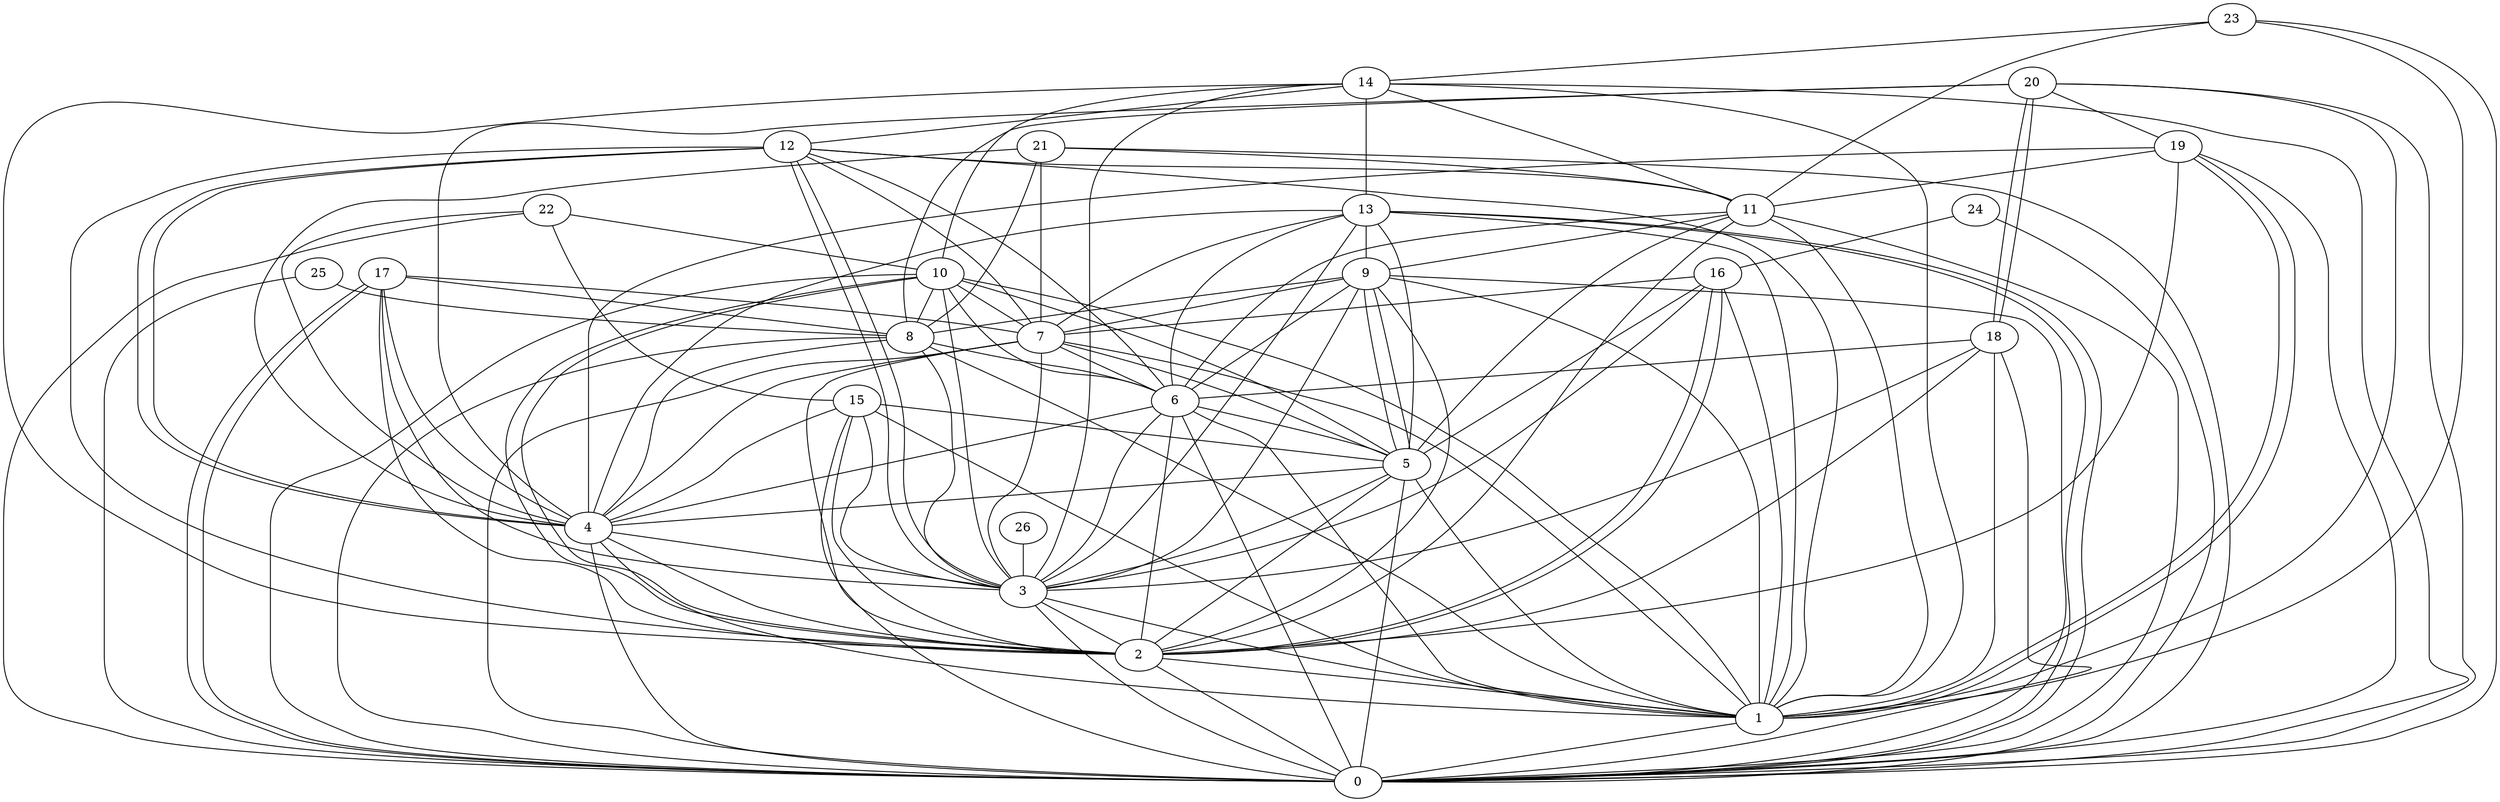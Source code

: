 graph G {
0;
1;
2;
3;
4;
5;
6;
7;
8;
9;
10;
11;
12;
13;
14;
15;
16;
17;
18;
19;
20;
21;
22;
23;
24;
25;
26;
26--3 ;
25--8 ;
25--0 ;
24--16 ;
24--0 ;
23--1 ;
23--14 ;
23--11 ;
23--0 ;
22--0 ;
22--4 ;
22--15 ;
22--10 ;
21--8 ;
21--4 ;
21--11 ;
21--0 ;
21--7 ;
20--4 ;
20--18 ;
20--18 ;
20--8 ;
20--19 ;
20--1 ;
20--0 ;
19--1 ;
19--1 ;
19--11 ;
19--4 ;
19--0 ;
19--2 ;
18--1 ;
18--3 ;
18--6 ;
18--2 ;
18--0 ;
17--0 ;
17--8 ;
17--0 ;
17--4 ;
17--7 ;
17--3 ;
17--2 ;
16--2 ;
16--2 ;
16--7 ;
16--5 ;
16--1 ;
16--3 ;
15--2 ;
15--5 ;
15--4 ;
15--3 ;
15--1 ;
15--0 ;
14--3 ;
14--11 ;
14--13 ;
14--10 ;
14--2 ;
14--12 ;
14--1 ;
14--0 ;
13--0 ;
13--5 ;
13--4 ;
13--7 ;
13--3 ;
13--9 ;
13--0 ;
13--1 ;
13--6 ;
12--4 ;
12--7 ;
12--3 ;
12--11 ;
12--3 ;
12--4 ;
12--1 ;
12--2 ;
12--6 ;
11--0 ;
11--6 ;
11--9 ;
11--1 ;
11--5 ;
11--2 ;
10--7 ;
10--8 ;
10--2 ;
10--2 ;
10--5 ;
10--1 ;
10--3 ;
10--6 ;
10--0 ;
9--8 ;
9--6 ;
9--5 ;
9--5 ;
9--7 ;
9--3 ;
9--2 ;
9--0 ;
9--1 ;
8--4 ;
8--6 ;
8--0 ;
8--3 ;
8--1 ;
7--6 ;
7--4 ;
7--0 ;
7--1 ;
7--2 ;
7--3 ;
7--5 ;
6--5 ;
6--3 ;
6--4 ;
6--2 ;
6--0 ;
6--1 ;
5--2 ;
5--4 ;
5--0 ;
5--3 ;
5--1 ;
4--3 ;
4--0 ;
4--1 ;
4--2 ;
3--1 ;
3--2 ;
3--0 ;
2--1 ;
2--0 ;
1--0 ;
}
